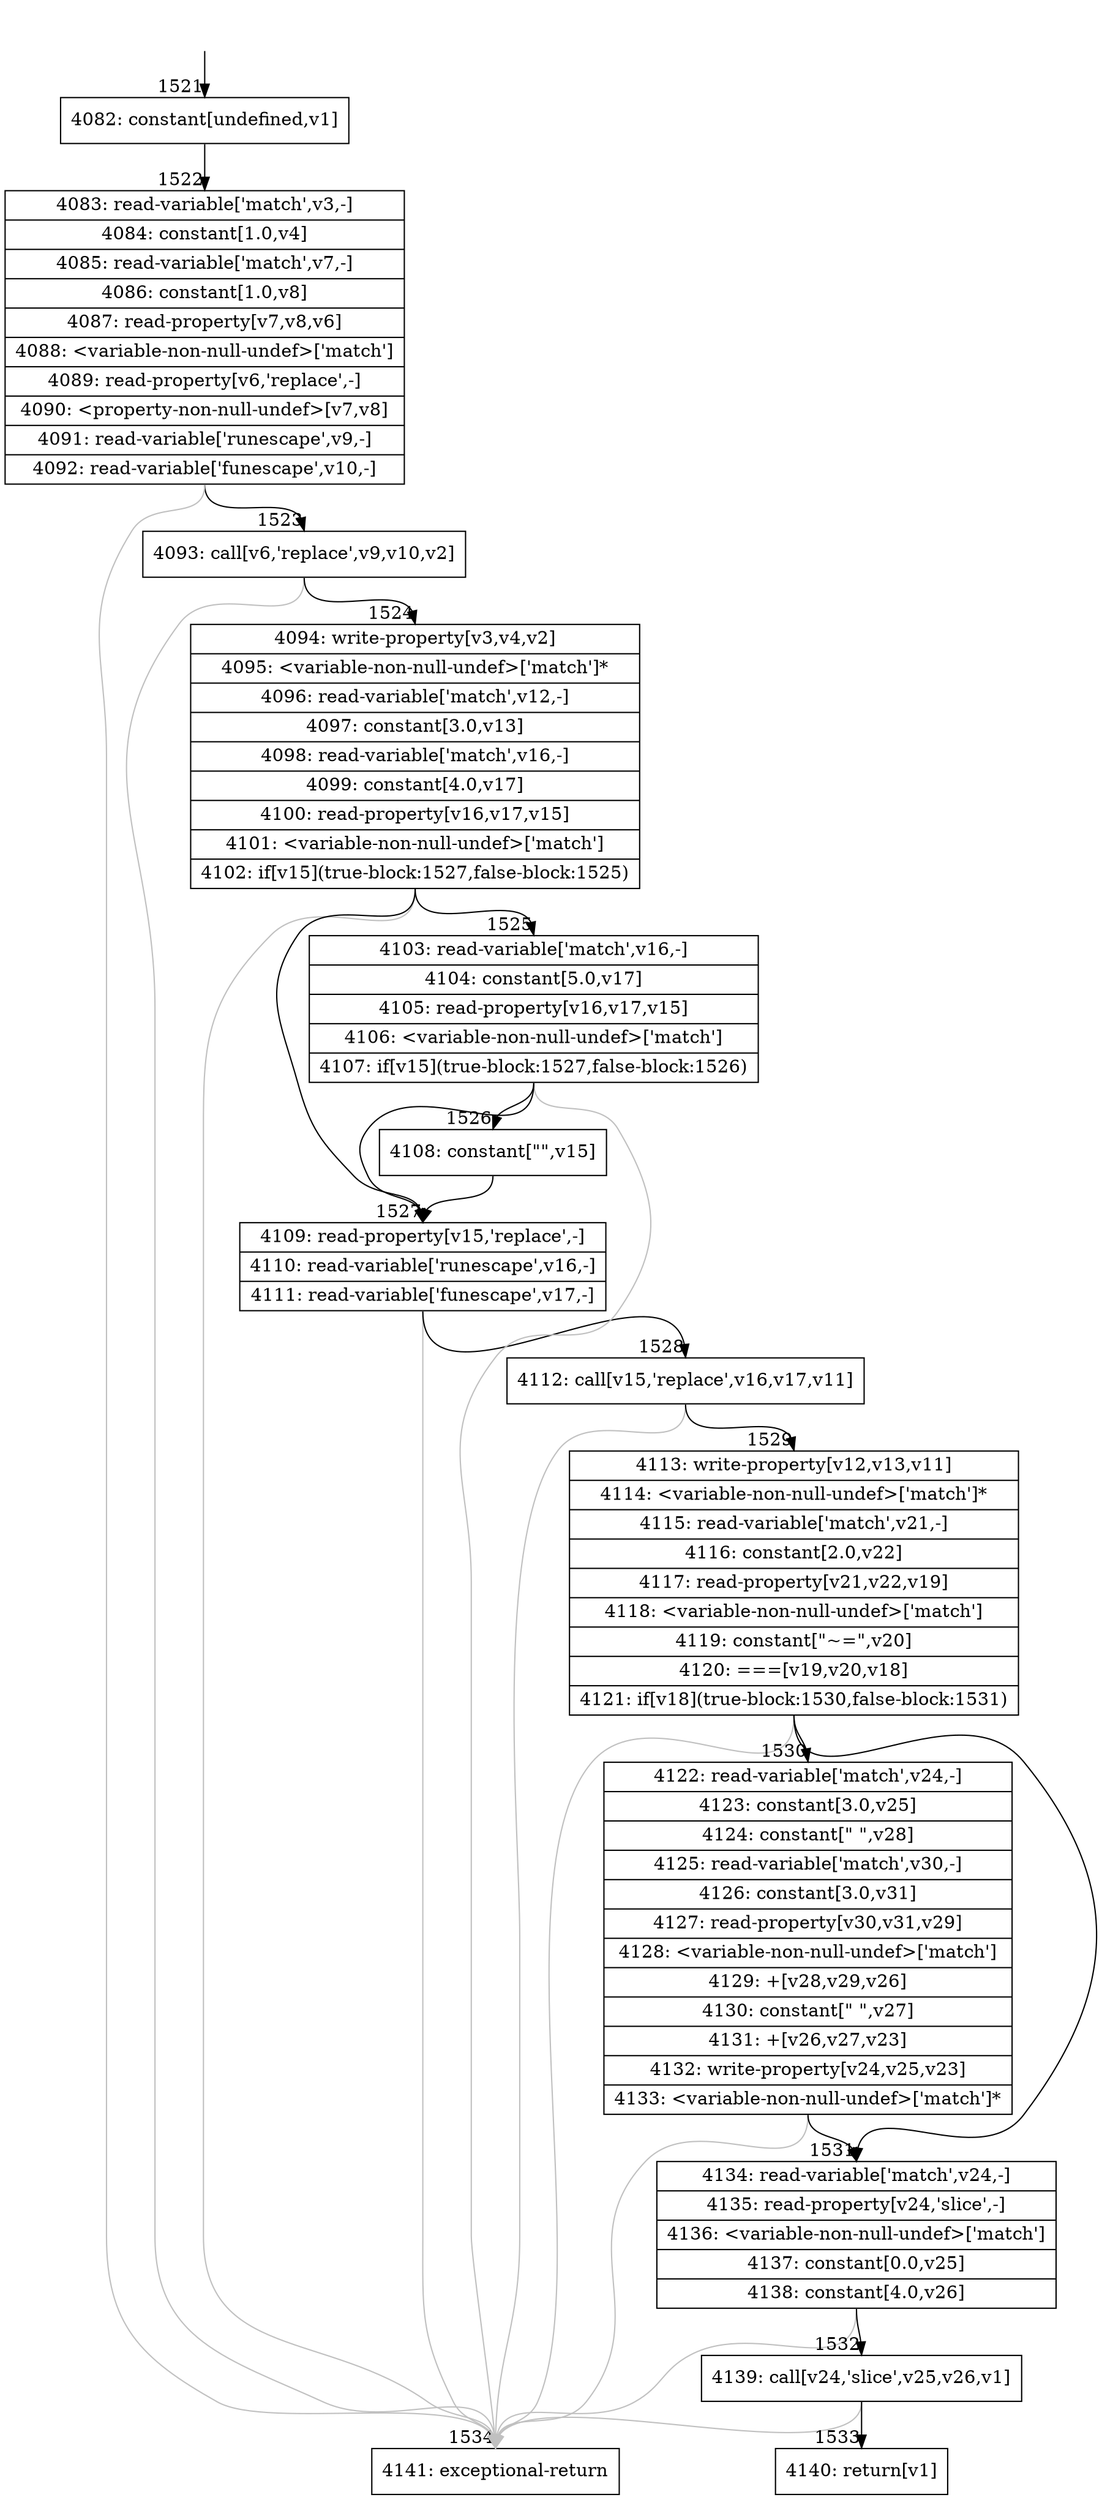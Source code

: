 digraph {
rankdir="TD"
BB_entry105[shape=none,label=""];
BB_entry105 -> BB1521 [tailport=s, headport=n, headlabel="    1521"]
BB1521 [shape=record label="{4082: constant[undefined,v1]}" ] 
BB1521 -> BB1522 [tailport=s, headport=n, headlabel="      1522"]
BB1522 [shape=record label="{4083: read-variable['match',v3,-]|4084: constant[1.0,v4]|4085: read-variable['match',v7,-]|4086: constant[1.0,v8]|4087: read-property[v7,v8,v6]|4088: \<variable-non-null-undef\>['match']|4089: read-property[v6,'replace',-]|4090: \<property-non-null-undef\>[v7,v8]|4091: read-variable['runescape',v9,-]|4092: read-variable['funescape',v10,-]}" ] 
BB1522 -> BB1523 [tailport=s, headport=n, headlabel="      1523"]
BB1522 -> BB1534 [tailport=s, headport=n, color=gray, headlabel="      1534"]
BB1523 [shape=record label="{4093: call[v6,'replace',v9,v10,v2]}" ] 
BB1523 -> BB1524 [tailport=s, headport=n, headlabel="      1524"]
BB1523 -> BB1534 [tailport=s, headport=n, color=gray]
BB1524 [shape=record label="{4094: write-property[v3,v4,v2]|4095: \<variable-non-null-undef\>['match']*|4096: read-variable['match',v12,-]|4097: constant[3.0,v13]|4098: read-variable['match',v16,-]|4099: constant[4.0,v17]|4100: read-property[v16,v17,v15]|4101: \<variable-non-null-undef\>['match']|4102: if[v15](true-block:1527,false-block:1525)}" ] 
BB1524 -> BB1527 [tailport=s, headport=n, headlabel="      1527"]
BB1524 -> BB1525 [tailport=s, headport=n, headlabel="      1525"]
BB1524 -> BB1534 [tailport=s, headport=n, color=gray]
BB1525 [shape=record label="{4103: read-variable['match',v16,-]|4104: constant[5.0,v17]|4105: read-property[v16,v17,v15]|4106: \<variable-non-null-undef\>['match']|4107: if[v15](true-block:1527,false-block:1526)}" ] 
BB1525 -> BB1527 [tailport=s, headport=n]
BB1525 -> BB1526 [tailport=s, headport=n, headlabel="      1526"]
BB1525 -> BB1534 [tailport=s, headport=n, color=gray]
BB1526 [shape=record label="{4108: constant[\"\",v15]}" ] 
BB1526 -> BB1527 [tailport=s, headport=n]
BB1527 [shape=record label="{4109: read-property[v15,'replace',-]|4110: read-variable['runescape',v16,-]|4111: read-variable['funescape',v17,-]}" ] 
BB1527 -> BB1528 [tailport=s, headport=n, headlabel="      1528"]
BB1527 -> BB1534 [tailport=s, headport=n, color=gray]
BB1528 [shape=record label="{4112: call[v15,'replace',v16,v17,v11]}" ] 
BB1528 -> BB1529 [tailport=s, headport=n, headlabel="      1529"]
BB1528 -> BB1534 [tailport=s, headport=n, color=gray]
BB1529 [shape=record label="{4113: write-property[v12,v13,v11]|4114: \<variable-non-null-undef\>['match']*|4115: read-variable['match',v21,-]|4116: constant[2.0,v22]|4117: read-property[v21,v22,v19]|4118: \<variable-non-null-undef\>['match']|4119: constant[\"~=\",v20]|4120: ===[v19,v20,v18]|4121: if[v18](true-block:1530,false-block:1531)}" ] 
BB1529 -> BB1530 [tailport=s, headport=n, headlabel="      1530"]
BB1529 -> BB1531 [tailport=s, headport=n, headlabel="      1531"]
BB1529 -> BB1534 [tailport=s, headport=n, color=gray]
BB1530 [shape=record label="{4122: read-variable['match',v24,-]|4123: constant[3.0,v25]|4124: constant[\" \",v28]|4125: read-variable['match',v30,-]|4126: constant[3.0,v31]|4127: read-property[v30,v31,v29]|4128: \<variable-non-null-undef\>['match']|4129: +[v28,v29,v26]|4130: constant[\" \",v27]|4131: +[v26,v27,v23]|4132: write-property[v24,v25,v23]|4133: \<variable-non-null-undef\>['match']*}" ] 
BB1530 -> BB1531 [tailport=s, headport=n]
BB1530 -> BB1534 [tailport=s, headport=n, color=gray]
BB1531 [shape=record label="{4134: read-variable['match',v24,-]|4135: read-property[v24,'slice',-]|4136: \<variable-non-null-undef\>['match']|4137: constant[0.0,v25]|4138: constant[4.0,v26]}" ] 
BB1531 -> BB1532 [tailport=s, headport=n, headlabel="      1532"]
BB1531 -> BB1534 [tailport=s, headport=n, color=gray]
BB1532 [shape=record label="{4139: call[v24,'slice',v25,v26,v1]}" ] 
BB1532 -> BB1533 [tailport=s, headport=n, headlabel="      1533"]
BB1532 -> BB1534 [tailport=s, headport=n, color=gray]
BB1533 [shape=record label="{4140: return[v1]}" ] 
BB1534 [shape=record label="{4141: exceptional-return}" ] 
}
